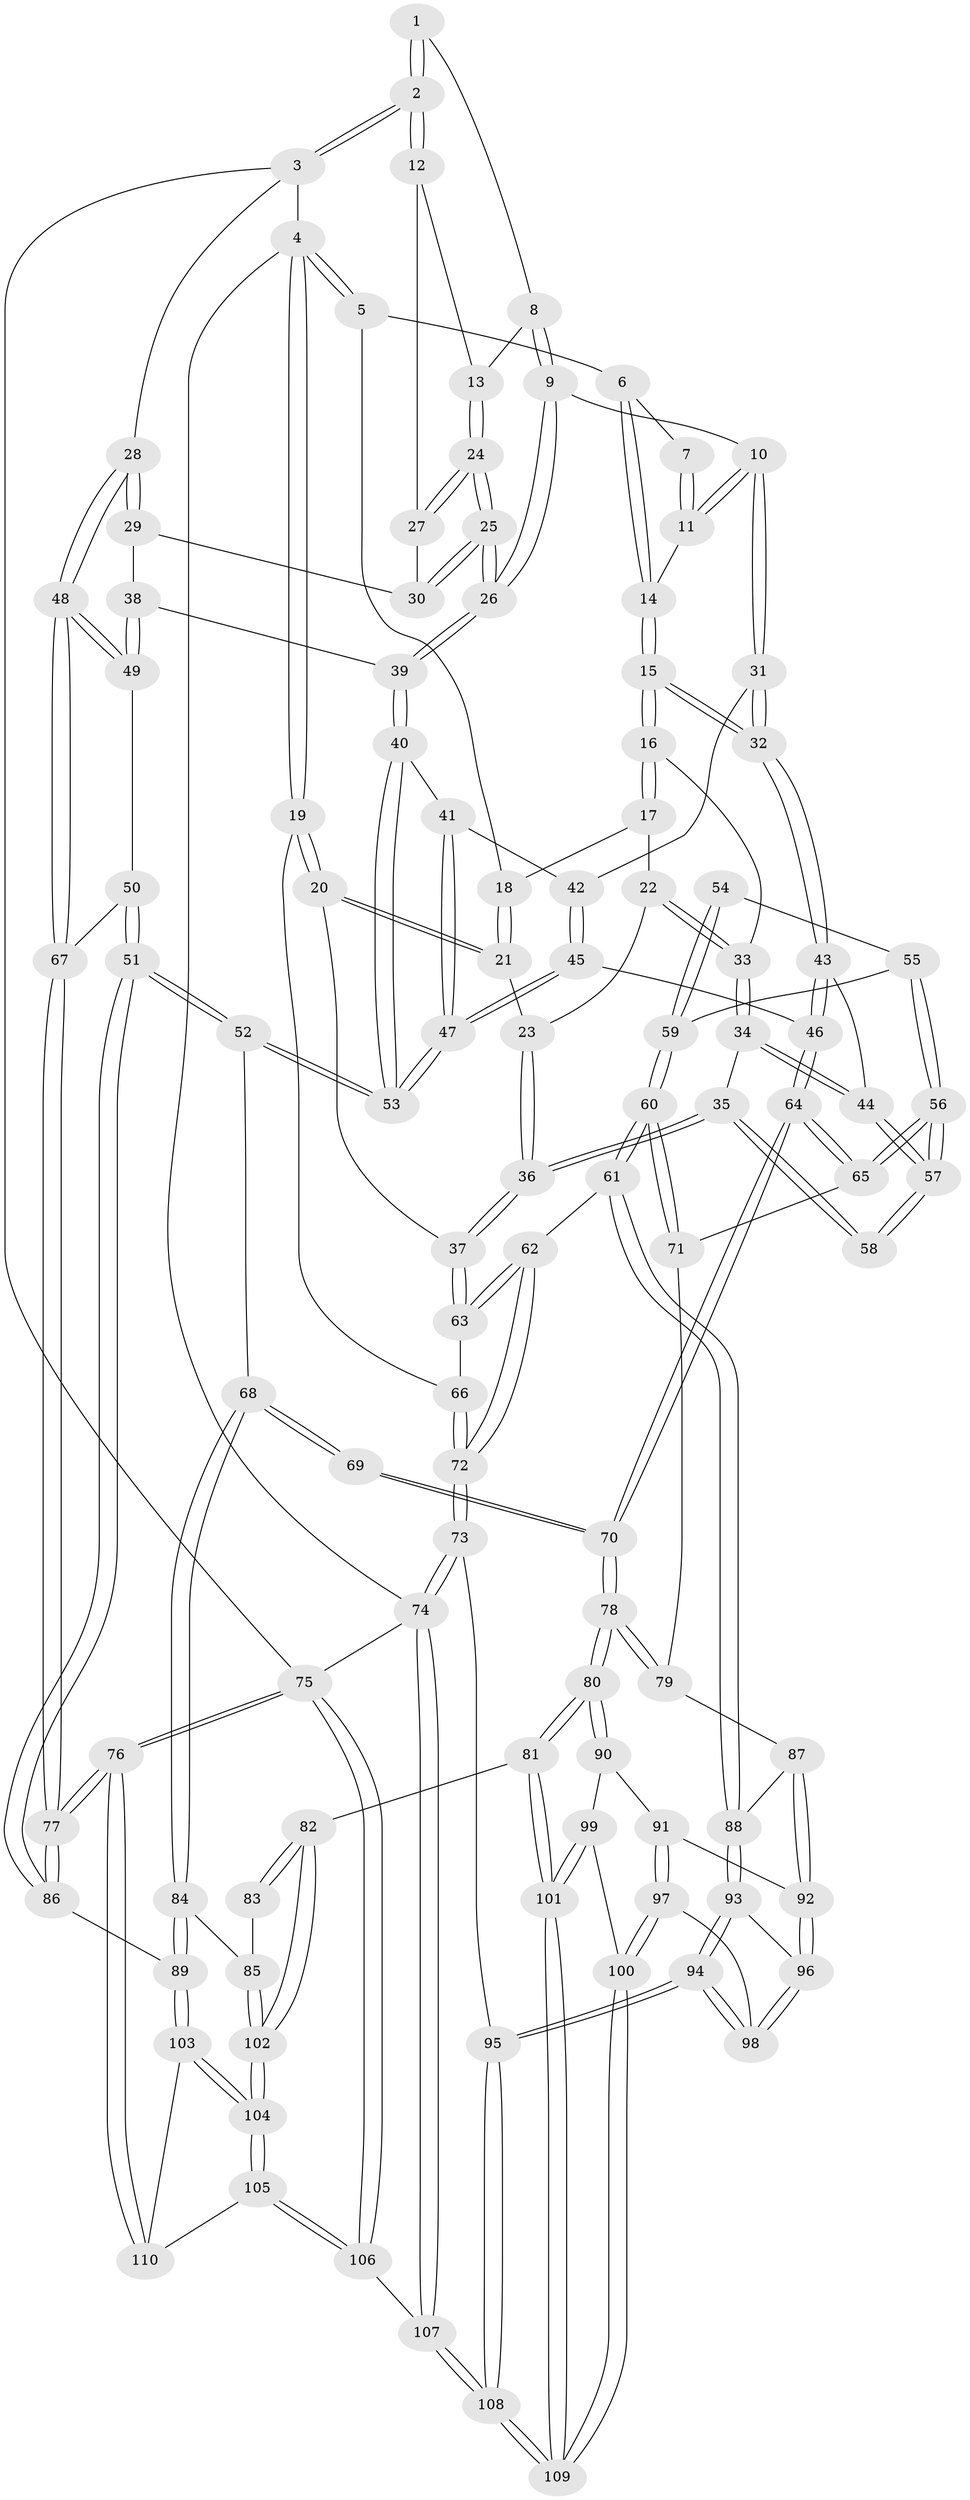 // Generated by graph-tools (version 1.1) at 2025/11/02/27/25 16:11:52]
// undirected, 110 vertices, 272 edges
graph export_dot {
graph [start="1"]
  node [color=gray90,style=filled];
  1 [pos="+0.8286946972605312+0"];
  2 [pos="+1+0"];
  3 [pos="+1+0"];
  4 [pos="+0+0"];
  5 [pos="+0.2504374440675732+0"];
  6 [pos="+0.39335817087141783+0"];
  7 [pos="+0.624743261605331+0"];
  8 [pos="+0.7948273826728942+0"];
  9 [pos="+0.73708021532889+0.15179287319341894"];
  10 [pos="+0.6585330346781172+0.13425622554640254"];
  11 [pos="+0.6317549347751278+0.08006774880193987"];
  12 [pos="+0.9578325363756154+0.03389859176183758"];
  13 [pos="+0.8711711148071395+0.10275187978121282"];
  14 [pos="+0.45322413039687637+0.06728351110962831"];
  15 [pos="+0.43905216973375133+0.17985725655161927"];
  16 [pos="+0.4174728679105373+0.17847859847920586"];
  17 [pos="+0.249399738830613+0.009130051703630241"];
  18 [pos="+0.22482782985471558+0"];
  19 [pos="+0+0.15621462424295313"];
  20 [pos="+0.02717785328586762+0.14887516713369897"];
  21 [pos="+0.0680901972527874+0.12843789889647056"];
  22 [pos="+0.2551049958748643+0.14801611067595968"];
  23 [pos="+0.1745708960366562+0.17602625897768687"];
  24 [pos="+0.8351253396792578+0.18413314150669516"];
  25 [pos="+0.80909136883011+0.2186006347149978"];
  26 [pos="+0.8042706470258049+0.22326550813905258"];
  27 [pos="+0.9337852049970603+0.1337383644635999"];
  28 [pos="+1+0.09132175573201107"];
  29 [pos="+1+0.16969935322530924"];
  30 [pos="+0.9930779503134475+0.16598287164500145"];
  31 [pos="+0.574288568820446+0.19989367827005744"];
  32 [pos="+0.45290871047835757+0.19978080634581105"];
  33 [pos="+0.2992091235112155+0.18617173283308433"];
  34 [pos="+0.26239791784222966+0.28308674918954857"];
  35 [pos="+0.18628611054402386+0.3325008893455838"];
  36 [pos="+0.1834834848286265+0.3324036797766098"];
  37 [pos="+0.13573976899480983+0.3503348115302697"];
  38 [pos="+0.8919252631663452+0.28986336271478635"];
  39 [pos="+0.8078891917364158+0.24964382917789602"];
  40 [pos="+0.7677836313022967+0.3037791384704798"];
  41 [pos="+0.6203434354988014+0.25941807211348694"];
  42 [pos="+0.5887148304495866+0.23036077759310913"];
  43 [pos="+0.4358023905317055+0.3426171108072009"];
  44 [pos="+0.42825302845799096+0.34595768229917134"];
  45 [pos="+0.5640081939917452+0.4046057147113512"];
  46 [pos="+0.5162129277911989+0.3995450155037825"];
  47 [pos="+0.6329416502757133+0.42841469465490184"];
  48 [pos="+1+0.38129457058918137"];
  49 [pos="+0.9242281732444579+0.3195887620976668"];
  50 [pos="+0.9017124694806575+0.43353384337068945"];
  51 [pos="+0.8374139812282293+0.5668467142845629"];
  52 [pos="+0.7082702774564975+0.48861568782049086"];
  53 [pos="+0.6979976430013702+0.4610549193205495"];
  54 [pos="+0.22877360077217748+0.40101149932028785"];
  55 [pos="+0.2576631399587411+0.4593937606704994"];
  56 [pos="+0.339353773093544+0.4751924825325311"];
  57 [pos="+0.35553510316358666+0.4163766178340475"];
  58 [pos="+0.21374296284798502+0.3563664410717078"];
  59 [pos="+0.21387794064696997+0.4871202546567138"];
  60 [pos="+0.14182936590810113+0.550092888875659"];
  61 [pos="+0.11752973776040353+0.5595685990559923"];
  62 [pos="+0.08882910311801602+0.5421596324591079"];
  63 [pos="+0.1327119142706454+0.35361306554635075"];
  64 [pos="+0.454455554175083+0.5503181516059422"];
  65 [pos="+0.3402115670782933+0.4824243214168917"];
  66 [pos="+0+0.30483681316370465"];
  67 [pos="+1+0.3900730137975679"];
  68 [pos="+0.6605871720312784+0.5391738041302805"];
  69 [pos="+0.5453771336042869+0.5769064790232061"];
  70 [pos="+0.4602636604810242+0.569635436074514"];
  71 [pos="+0.31270531985365135+0.5279583049770239"];
  72 [pos="+0+0.5864751768078004"];
  73 [pos="+0+0.8546755149079206"];
  74 [pos="+0+1"];
  75 [pos="+1+1"];
  76 [pos="+1+1"];
  77 [pos="+1+0.6875880067075483"];
  78 [pos="+0.43741604367223547+0.6159047912787033"];
  79 [pos="+0.3238312561591137+0.6055150959192532"];
  80 [pos="+0.45096326874242515+0.7178592147688484"];
  81 [pos="+0.4572462022085663+0.724229560488822"];
  82 [pos="+0.5106134921357376+0.746831485344903"];
  83 [pos="+0.5453018205680709+0.588886093614396"];
  84 [pos="+0.623515017797653+0.6821991013188268"];
  85 [pos="+0.5842116689327287+0.727510497105434"];
  86 [pos="+0.8993691727644335+0.6397613341412417"];
  87 [pos="+0.31287116621452554+0.6189615649395229"];
  88 [pos="+0.13208013475499256+0.5842190417447124"];
  89 [pos="+0.8173660434009288+0.732867657030593"];
  90 [pos="+0.3694324044812953+0.7209874948073806"];
  91 [pos="+0.32912782362818965+0.6969876656708375"];
  92 [pos="+0.3040655491687749+0.6770086544275362"];
  93 [pos="+0.14606033647274594+0.6304696211100113"];
  94 [pos="+0.12214051322665574+0.7780579162878345"];
  95 [pos="+0.10330879400061349+0.8014953588278576"];
  96 [pos="+0.2572399437601872+0.6975208034176924"];
  97 [pos="+0.2724606981199852+0.7973491574503613"];
  98 [pos="+0.2439318162925551+0.7677777703999473"];
  99 [pos="+0.3405648198421738+0.7632062080000525"];
  100 [pos="+0.27879849059271944+0.805604403782269"];
  101 [pos="+0.38288758866100525+0.8385801733433218"];
  102 [pos="+0.5538952048129663+0.7723582411292964"];
  103 [pos="+0.8102541776402332+0.7459869065284296"];
  104 [pos="+0.6093339198210442+0.9021763679934311"];
  105 [pos="+0.5924893343105117+1"];
  106 [pos="+0.5600136504197896+1"];
  107 [pos="+0.32234724718267244+1"];
  108 [pos="+0.3124635324481965+1"];
  109 [pos="+0.31543590886265727+1"];
  110 [pos="+0.8607179890733526+0.9129181358711668"];
  1 -- 2;
  1 -- 2;
  1 -- 8;
  2 -- 3;
  2 -- 3;
  2 -- 12;
  2 -- 12;
  3 -- 4;
  3 -- 28;
  3 -- 75;
  4 -- 5;
  4 -- 5;
  4 -- 19;
  4 -- 19;
  4 -- 74;
  5 -- 6;
  5 -- 18;
  6 -- 7;
  6 -- 14;
  6 -- 14;
  7 -- 11;
  7 -- 11;
  8 -- 9;
  8 -- 9;
  8 -- 13;
  9 -- 10;
  9 -- 26;
  9 -- 26;
  10 -- 11;
  10 -- 11;
  10 -- 31;
  10 -- 31;
  11 -- 14;
  12 -- 13;
  12 -- 27;
  13 -- 24;
  13 -- 24;
  14 -- 15;
  14 -- 15;
  15 -- 16;
  15 -- 16;
  15 -- 32;
  15 -- 32;
  16 -- 17;
  16 -- 17;
  16 -- 33;
  17 -- 18;
  17 -- 22;
  18 -- 21;
  18 -- 21;
  19 -- 20;
  19 -- 20;
  19 -- 66;
  20 -- 21;
  20 -- 21;
  20 -- 37;
  21 -- 23;
  22 -- 23;
  22 -- 33;
  22 -- 33;
  23 -- 36;
  23 -- 36;
  24 -- 25;
  24 -- 25;
  24 -- 27;
  24 -- 27;
  25 -- 26;
  25 -- 26;
  25 -- 30;
  25 -- 30;
  26 -- 39;
  26 -- 39;
  27 -- 30;
  28 -- 29;
  28 -- 29;
  28 -- 48;
  28 -- 48;
  29 -- 30;
  29 -- 38;
  31 -- 32;
  31 -- 32;
  31 -- 42;
  32 -- 43;
  32 -- 43;
  33 -- 34;
  33 -- 34;
  34 -- 35;
  34 -- 44;
  34 -- 44;
  35 -- 36;
  35 -- 36;
  35 -- 58;
  35 -- 58;
  36 -- 37;
  36 -- 37;
  37 -- 63;
  37 -- 63;
  38 -- 39;
  38 -- 49;
  38 -- 49;
  39 -- 40;
  39 -- 40;
  40 -- 41;
  40 -- 53;
  40 -- 53;
  41 -- 42;
  41 -- 47;
  41 -- 47;
  42 -- 45;
  42 -- 45;
  43 -- 44;
  43 -- 46;
  43 -- 46;
  44 -- 57;
  44 -- 57;
  45 -- 46;
  45 -- 47;
  45 -- 47;
  46 -- 64;
  46 -- 64;
  47 -- 53;
  47 -- 53;
  48 -- 49;
  48 -- 49;
  48 -- 67;
  48 -- 67;
  49 -- 50;
  50 -- 51;
  50 -- 51;
  50 -- 67;
  51 -- 52;
  51 -- 52;
  51 -- 86;
  51 -- 86;
  52 -- 53;
  52 -- 53;
  52 -- 68;
  54 -- 55;
  54 -- 59;
  54 -- 59;
  55 -- 56;
  55 -- 56;
  55 -- 59;
  56 -- 57;
  56 -- 57;
  56 -- 65;
  56 -- 65;
  57 -- 58;
  57 -- 58;
  59 -- 60;
  59 -- 60;
  60 -- 61;
  60 -- 61;
  60 -- 71;
  60 -- 71;
  61 -- 62;
  61 -- 88;
  61 -- 88;
  62 -- 63;
  62 -- 63;
  62 -- 72;
  62 -- 72;
  63 -- 66;
  64 -- 65;
  64 -- 65;
  64 -- 70;
  64 -- 70;
  65 -- 71;
  66 -- 72;
  66 -- 72;
  67 -- 77;
  67 -- 77;
  68 -- 69;
  68 -- 69;
  68 -- 84;
  68 -- 84;
  69 -- 70;
  69 -- 70;
  70 -- 78;
  70 -- 78;
  71 -- 79;
  72 -- 73;
  72 -- 73;
  73 -- 74;
  73 -- 74;
  73 -- 95;
  74 -- 107;
  74 -- 107;
  74 -- 75;
  75 -- 76;
  75 -- 76;
  75 -- 106;
  75 -- 106;
  76 -- 77;
  76 -- 77;
  76 -- 110;
  76 -- 110;
  77 -- 86;
  77 -- 86;
  78 -- 79;
  78 -- 79;
  78 -- 80;
  78 -- 80;
  79 -- 87;
  80 -- 81;
  80 -- 81;
  80 -- 90;
  80 -- 90;
  81 -- 82;
  81 -- 101;
  81 -- 101;
  82 -- 83;
  82 -- 83;
  82 -- 102;
  82 -- 102;
  83 -- 85;
  84 -- 85;
  84 -- 89;
  84 -- 89;
  85 -- 102;
  85 -- 102;
  86 -- 89;
  87 -- 88;
  87 -- 92;
  87 -- 92;
  88 -- 93;
  88 -- 93;
  89 -- 103;
  89 -- 103;
  90 -- 91;
  90 -- 99;
  91 -- 92;
  91 -- 97;
  91 -- 97;
  92 -- 96;
  92 -- 96;
  93 -- 94;
  93 -- 94;
  93 -- 96;
  94 -- 95;
  94 -- 95;
  94 -- 98;
  94 -- 98;
  95 -- 108;
  95 -- 108;
  96 -- 98;
  96 -- 98;
  97 -- 98;
  97 -- 100;
  97 -- 100;
  99 -- 100;
  99 -- 101;
  99 -- 101;
  100 -- 109;
  100 -- 109;
  101 -- 109;
  101 -- 109;
  102 -- 104;
  102 -- 104;
  103 -- 104;
  103 -- 104;
  103 -- 110;
  104 -- 105;
  104 -- 105;
  105 -- 106;
  105 -- 106;
  105 -- 110;
  106 -- 107;
  107 -- 108;
  107 -- 108;
  108 -- 109;
  108 -- 109;
}
